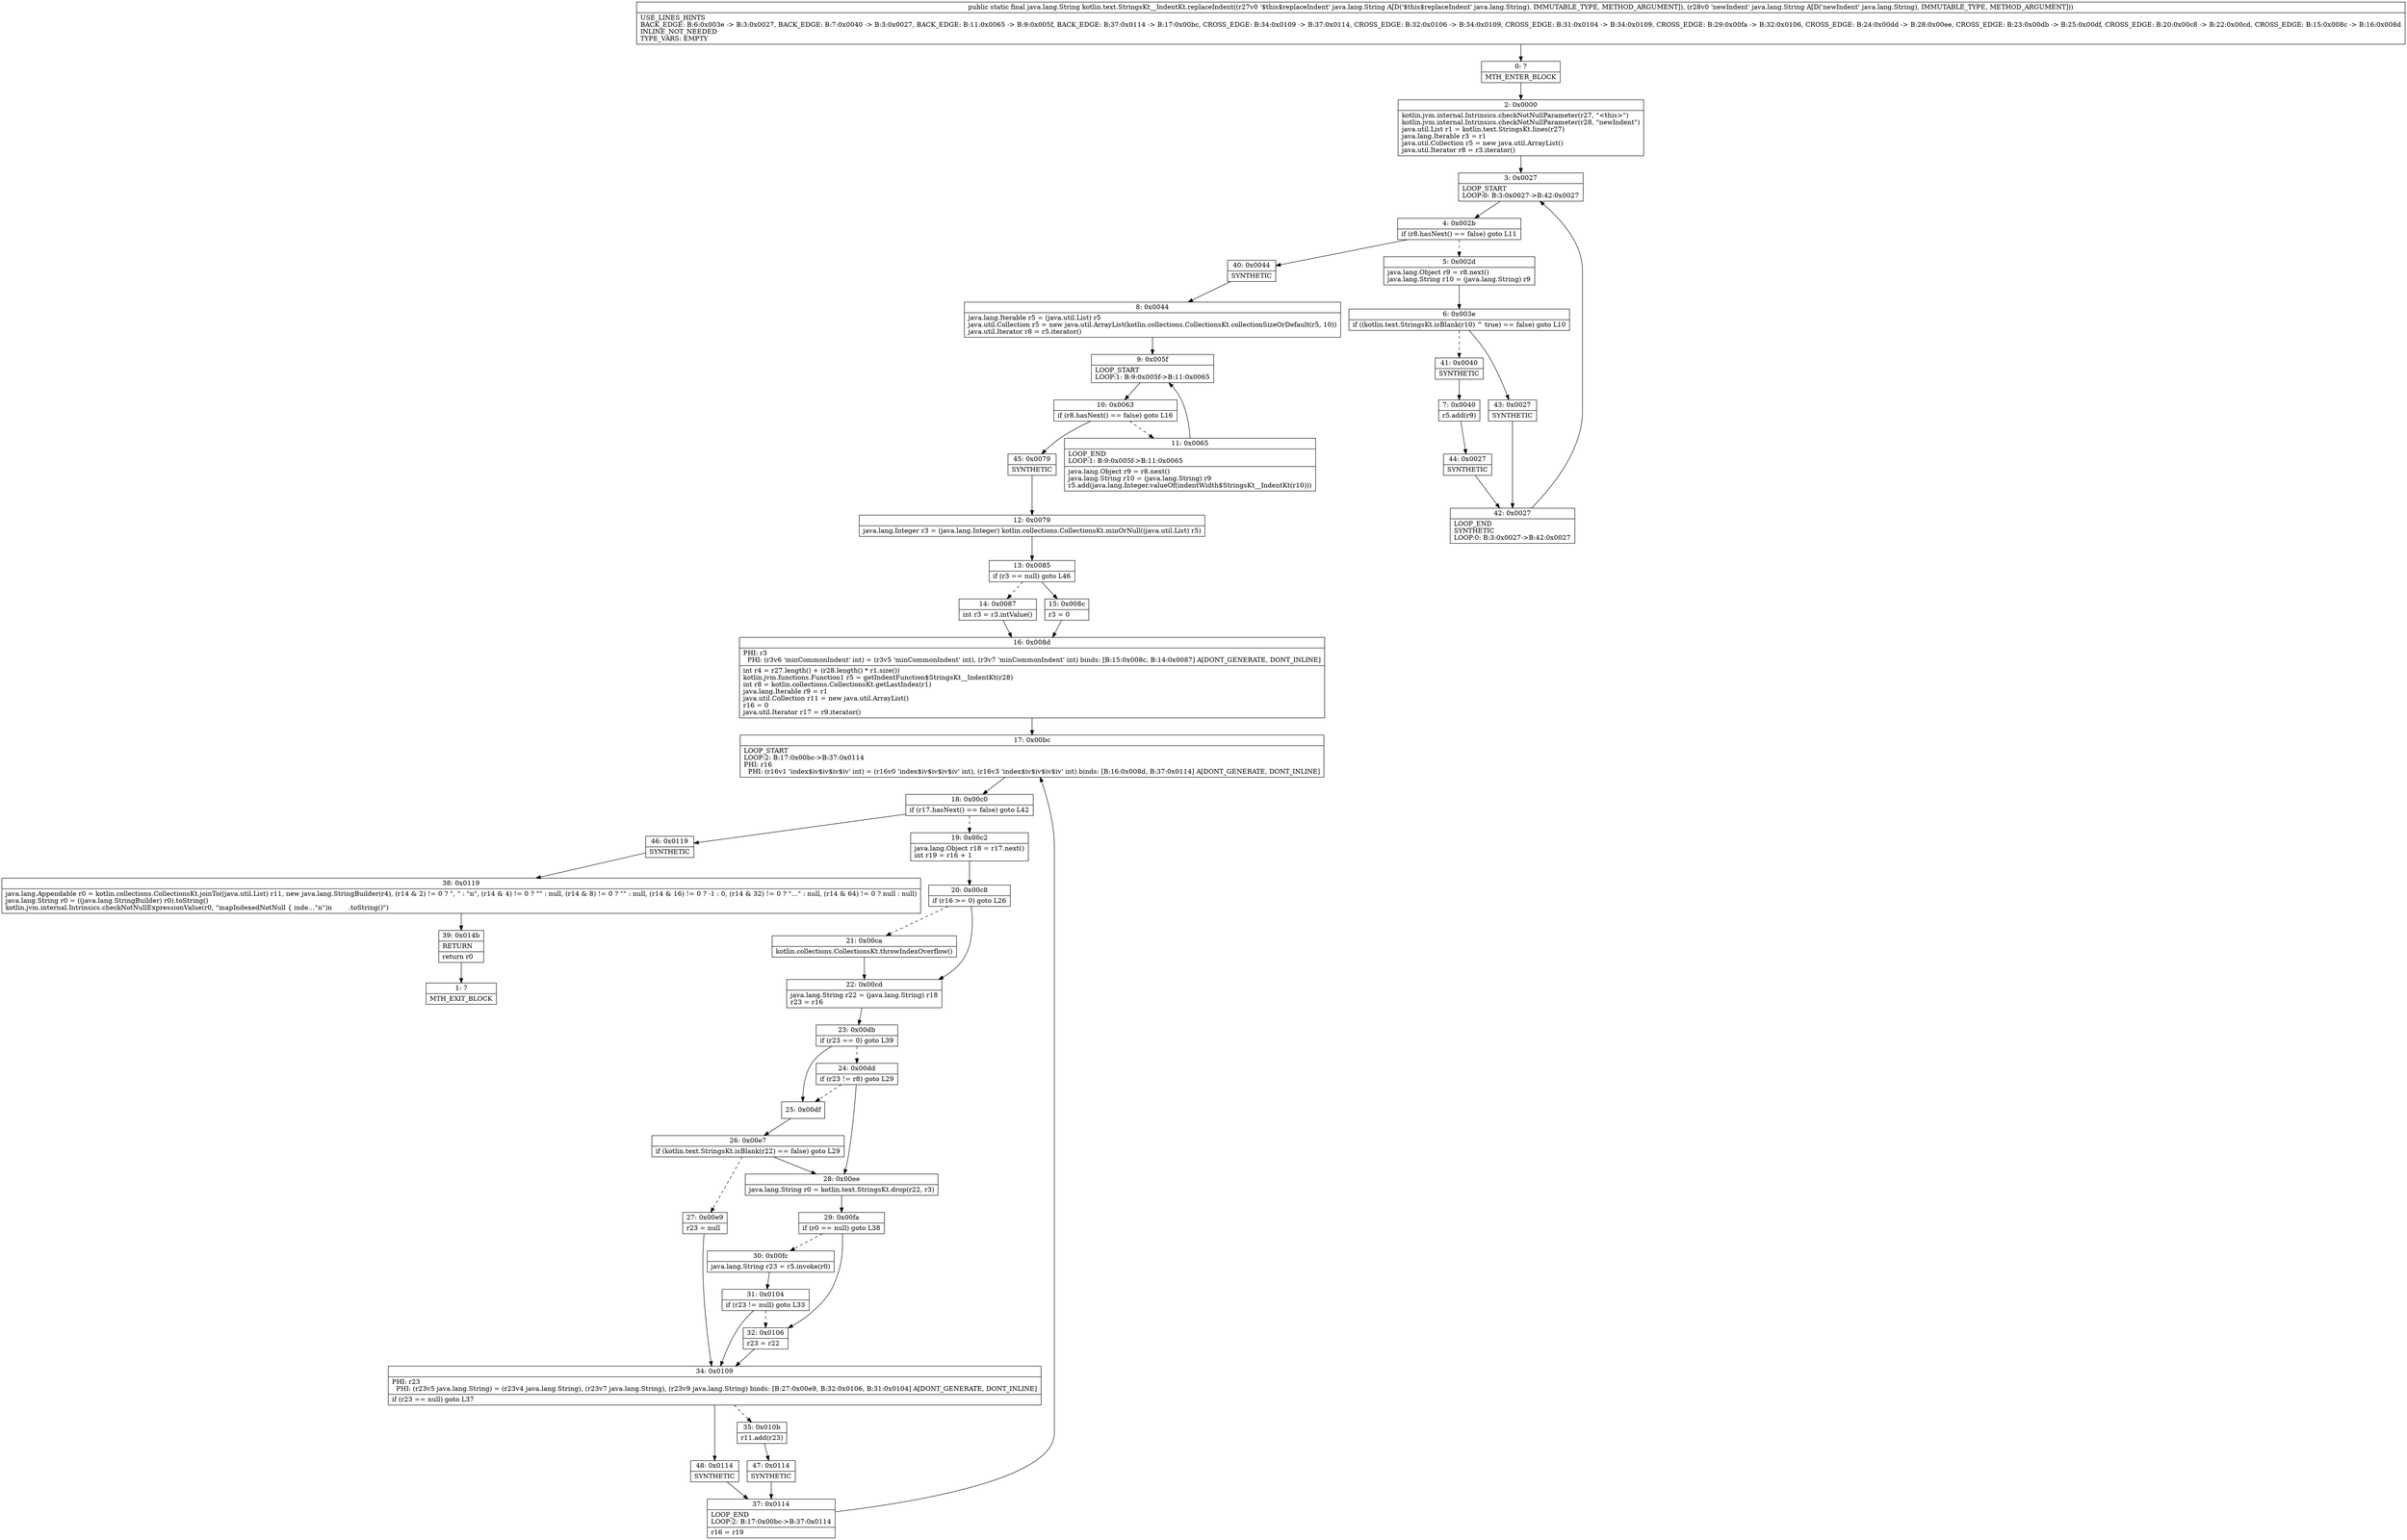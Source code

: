 digraph "CFG forkotlin.text.StringsKt__IndentKt.replaceIndent(Ljava\/lang\/String;Ljava\/lang\/String;)Ljava\/lang\/String;" {
Node_0 [shape=record,label="{0\:\ ?|MTH_ENTER_BLOCK\l}"];
Node_2 [shape=record,label="{2\:\ 0x0000|kotlin.jvm.internal.Intrinsics.checkNotNullParameter(r27, \"\<this\>\")\lkotlin.jvm.internal.Intrinsics.checkNotNullParameter(r28, \"newIndent\")\ljava.util.List r1 = kotlin.text.StringsKt.lines(r27)\ljava.lang.Iterable r3 = r1\ljava.util.Collection r5 = new java.util.ArrayList()\ljava.util.Iterator r8 = r3.iterator()\l}"];
Node_3 [shape=record,label="{3\:\ 0x0027|LOOP_START\lLOOP:0: B:3:0x0027\-\>B:42:0x0027\l}"];
Node_4 [shape=record,label="{4\:\ 0x002b|if (r8.hasNext() == false) goto L11\l}"];
Node_5 [shape=record,label="{5\:\ 0x002d|java.lang.Object r9 = r8.next()\ljava.lang.String r10 = (java.lang.String) r9\l}"];
Node_6 [shape=record,label="{6\:\ 0x003e|if ((kotlin.text.StringsKt.isBlank(r10) ^ true) == false) goto L10\l}"];
Node_41 [shape=record,label="{41\:\ 0x0040|SYNTHETIC\l}"];
Node_7 [shape=record,label="{7\:\ 0x0040|r5.add(r9)\l}"];
Node_44 [shape=record,label="{44\:\ 0x0027|SYNTHETIC\l}"];
Node_42 [shape=record,label="{42\:\ 0x0027|LOOP_END\lSYNTHETIC\lLOOP:0: B:3:0x0027\-\>B:42:0x0027\l}"];
Node_43 [shape=record,label="{43\:\ 0x0027|SYNTHETIC\l}"];
Node_40 [shape=record,label="{40\:\ 0x0044|SYNTHETIC\l}"];
Node_8 [shape=record,label="{8\:\ 0x0044|java.lang.Iterable r5 = (java.util.List) r5\ljava.util.Collection r5 = new java.util.ArrayList(kotlin.collections.CollectionsKt.collectionSizeOrDefault(r5, 10))\ljava.util.Iterator r8 = r5.iterator()\l}"];
Node_9 [shape=record,label="{9\:\ 0x005f|LOOP_START\lLOOP:1: B:9:0x005f\-\>B:11:0x0065\l}"];
Node_10 [shape=record,label="{10\:\ 0x0063|if (r8.hasNext() == false) goto L16\l}"];
Node_11 [shape=record,label="{11\:\ 0x0065|LOOP_END\lLOOP:1: B:9:0x005f\-\>B:11:0x0065\l|java.lang.Object r9 = r8.next()\ljava.lang.String r10 = (java.lang.String) r9\lr5.add(java.lang.Integer.valueOf(indentWidth$StringsKt__IndentKt(r10)))\l}"];
Node_45 [shape=record,label="{45\:\ 0x0079|SYNTHETIC\l}"];
Node_12 [shape=record,label="{12\:\ 0x0079|java.lang.Integer r3 = (java.lang.Integer) kotlin.collections.CollectionsKt.minOrNull((java.util.List) r5)\l}"];
Node_13 [shape=record,label="{13\:\ 0x0085|if (r3 == null) goto L46\l}"];
Node_14 [shape=record,label="{14\:\ 0x0087|int r3 = r3.intValue()\l}"];
Node_16 [shape=record,label="{16\:\ 0x008d|PHI: r3 \l  PHI: (r3v6 'minCommonIndent' int) = (r3v5 'minCommonIndent' int), (r3v7 'minCommonIndent' int) binds: [B:15:0x008c, B:14:0x0087] A[DONT_GENERATE, DONT_INLINE]\l|int r4 = r27.length() + (r28.length() * r1.size())\lkotlin.jvm.functions.Function1 r5 = getIndentFunction$StringsKt__IndentKt(r28)\lint r8 = kotlin.collections.CollectionsKt.getLastIndex(r1)\ljava.lang.Iterable r9 = r1\ljava.util.Collection r11 = new java.util.ArrayList()\lr16 = 0\ljava.util.Iterator r17 = r9.iterator()\l}"];
Node_17 [shape=record,label="{17\:\ 0x00bc|LOOP_START\lLOOP:2: B:17:0x00bc\-\>B:37:0x0114\lPHI: r16 \l  PHI: (r16v1 'index$iv$iv$iv$iv' int) = (r16v0 'index$iv$iv$iv$iv' int), (r16v3 'index$iv$iv$iv$iv' int) binds: [B:16:0x008d, B:37:0x0114] A[DONT_GENERATE, DONT_INLINE]\l}"];
Node_18 [shape=record,label="{18\:\ 0x00c0|if (r17.hasNext() == false) goto L42\l}"];
Node_19 [shape=record,label="{19\:\ 0x00c2|java.lang.Object r18 = r17.next()\lint r19 = r16 + 1\l}"];
Node_20 [shape=record,label="{20\:\ 0x00c8|if (r16 \>= 0) goto L26\l}"];
Node_21 [shape=record,label="{21\:\ 0x00ca|kotlin.collections.CollectionsKt.throwIndexOverflow()\l}"];
Node_22 [shape=record,label="{22\:\ 0x00cd|java.lang.String r22 = (java.lang.String) r18\lr23 = r16\l}"];
Node_23 [shape=record,label="{23\:\ 0x00db|if (r23 == 0) goto L39\l}"];
Node_24 [shape=record,label="{24\:\ 0x00dd|if (r23 != r8) goto L29\l}"];
Node_28 [shape=record,label="{28\:\ 0x00ee|java.lang.String r0 = kotlin.text.StringsKt.drop(r22, r3)\l}"];
Node_29 [shape=record,label="{29\:\ 0x00fa|if (r0 == null) goto L38\l}"];
Node_30 [shape=record,label="{30\:\ 0x00fc|java.lang.String r23 = r5.invoke(r0)\l}"];
Node_31 [shape=record,label="{31\:\ 0x0104|if (r23 != null) goto L33\l}"];
Node_34 [shape=record,label="{34\:\ 0x0109|PHI: r23 \l  PHI: (r23v5 java.lang.String) = (r23v4 java.lang.String), (r23v7 java.lang.String), (r23v9 java.lang.String) binds: [B:27:0x00e9, B:32:0x0106, B:31:0x0104] A[DONT_GENERATE, DONT_INLINE]\l|if (r23 == null) goto L37\l}"];
Node_35 [shape=record,label="{35\:\ 0x010b|r11.add(r23)\l}"];
Node_47 [shape=record,label="{47\:\ 0x0114|SYNTHETIC\l}"];
Node_37 [shape=record,label="{37\:\ 0x0114|LOOP_END\lLOOP:2: B:17:0x00bc\-\>B:37:0x0114\l|r16 = r19\l}"];
Node_48 [shape=record,label="{48\:\ 0x0114|SYNTHETIC\l}"];
Node_32 [shape=record,label="{32\:\ 0x0106|r23 = r22\l}"];
Node_25 [shape=record,label="{25\:\ 0x00df}"];
Node_26 [shape=record,label="{26\:\ 0x00e7|if (kotlin.text.StringsKt.isBlank(r22) == false) goto L29\l}"];
Node_27 [shape=record,label="{27\:\ 0x00e9|r23 = null\l}"];
Node_46 [shape=record,label="{46\:\ 0x0119|SYNTHETIC\l}"];
Node_38 [shape=record,label="{38\:\ 0x0119|java.lang.Appendable r0 = kotlin.collections.CollectionsKt.joinTo((java.util.List) r11, new java.lang.StringBuilder(r4), (r14 & 2) != 0 ? \", \" : \"n\", (r14 & 4) != 0 ? \"\" : null, (r14 & 8) != 0 ? \"\" : null, (r14 & 16) != 0 ? \-1 : 0, (r14 & 32) != 0 ? \"...\" : null, (r14 & 64) != 0 ? null : null)\ljava.lang.String r0 = ((java.lang.StringBuilder) r0).toString()\lkotlin.jvm.internal.Intrinsics.checkNotNullExpressionValue(r0, \"mapIndexedNotNull \{ inde…\"n\")n        .toString()\")\l}"];
Node_39 [shape=record,label="{39\:\ 0x014b|RETURN\l|return r0\l}"];
Node_1 [shape=record,label="{1\:\ ?|MTH_EXIT_BLOCK\l}"];
Node_15 [shape=record,label="{15\:\ 0x008c|r3 = 0\l}"];
MethodNode[shape=record,label="{public static final java.lang.String kotlin.text.StringsKt__IndentKt.replaceIndent((r27v0 '$this$replaceIndent' java.lang.String A[D('$this$replaceIndent' java.lang.String), IMMUTABLE_TYPE, METHOD_ARGUMENT]), (r28v0 'newIndent' java.lang.String A[D('newIndent' java.lang.String), IMMUTABLE_TYPE, METHOD_ARGUMENT]))  | USE_LINES_HINTS\lBACK_EDGE: B:6:0x003e \-\> B:3:0x0027, BACK_EDGE: B:7:0x0040 \-\> B:3:0x0027, BACK_EDGE: B:11:0x0065 \-\> B:9:0x005f, BACK_EDGE: B:37:0x0114 \-\> B:17:0x00bc, CROSS_EDGE: B:34:0x0109 \-\> B:37:0x0114, CROSS_EDGE: B:32:0x0106 \-\> B:34:0x0109, CROSS_EDGE: B:31:0x0104 \-\> B:34:0x0109, CROSS_EDGE: B:29:0x00fa \-\> B:32:0x0106, CROSS_EDGE: B:24:0x00dd \-\> B:28:0x00ee, CROSS_EDGE: B:23:0x00db \-\> B:25:0x00df, CROSS_EDGE: B:20:0x00c8 \-\> B:22:0x00cd, CROSS_EDGE: B:15:0x008c \-\> B:16:0x008d\lINLINE_NOT_NEEDED\lTYPE_VARS: EMPTY\l}"];
MethodNode -> Node_0;Node_0 -> Node_2;
Node_2 -> Node_3;
Node_3 -> Node_4;
Node_4 -> Node_5[style=dashed];
Node_4 -> Node_40;
Node_5 -> Node_6;
Node_6 -> Node_41[style=dashed];
Node_6 -> Node_43;
Node_41 -> Node_7;
Node_7 -> Node_44;
Node_44 -> Node_42;
Node_42 -> Node_3;
Node_43 -> Node_42;
Node_40 -> Node_8;
Node_8 -> Node_9;
Node_9 -> Node_10;
Node_10 -> Node_11[style=dashed];
Node_10 -> Node_45;
Node_11 -> Node_9;
Node_45 -> Node_12;
Node_12 -> Node_13;
Node_13 -> Node_14[style=dashed];
Node_13 -> Node_15;
Node_14 -> Node_16;
Node_16 -> Node_17;
Node_17 -> Node_18;
Node_18 -> Node_19[style=dashed];
Node_18 -> Node_46;
Node_19 -> Node_20;
Node_20 -> Node_21[style=dashed];
Node_20 -> Node_22;
Node_21 -> Node_22;
Node_22 -> Node_23;
Node_23 -> Node_24[style=dashed];
Node_23 -> Node_25;
Node_24 -> Node_25[style=dashed];
Node_24 -> Node_28;
Node_28 -> Node_29;
Node_29 -> Node_30[style=dashed];
Node_29 -> Node_32;
Node_30 -> Node_31;
Node_31 -> Node_32[style=dashed];
Node_31 -> Node_34;
Node_34 -> Node_35[style=dashed];
Node_34 -> Node_48;
Node_35 -> Node_47;
Node_47 -> Node_37;
Node_37 -> Node_17;
Node_48 -> Node_37;
Node_32 -> Node_34;
Node_25 -> Node_26;
Node_26 -> Node_27[style=dashed];
Node_26 -> Node_28;
Node_27 -> Node_34;
Node_46 -> Node_38;
Node_38 -> Node_39;
Node_39 -> Node_1;
Node_15 -> Node_16;
}

